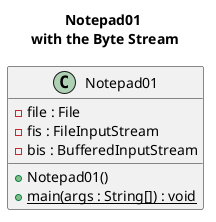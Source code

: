 @startuml

title Notepad01 \nwith the Byte Stream

class Notepad01 {
    -file : File
    -fis : FileInputStream
    -bis : BufferedInputStream

    +Notepad01()
    +main(args : String[]) : void {static}
}

@enduml
